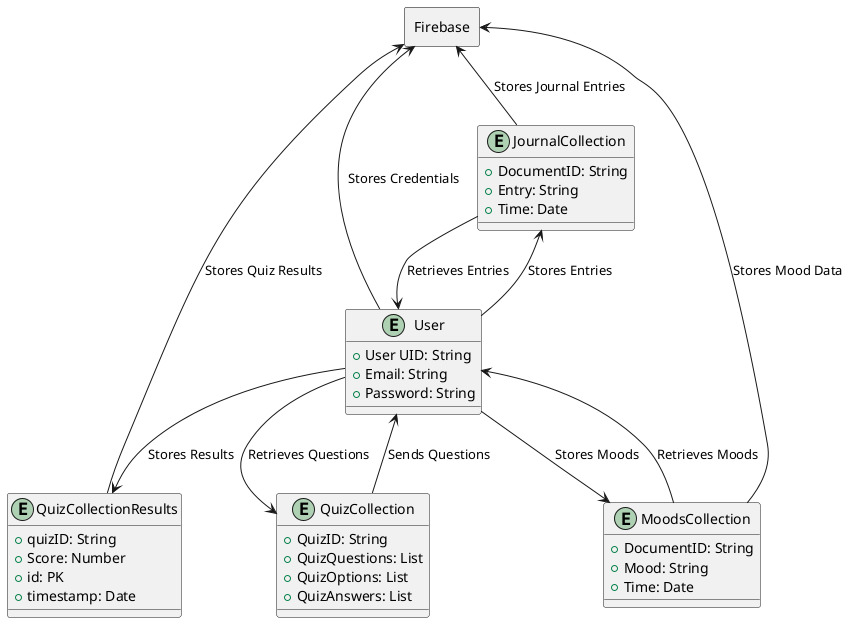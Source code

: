 @startuml

' Define the skin parameters for better visualization
skinparam rectangle {
  StrokeColor Black
  BorderColor Black
}

' Entities
entity User {
  + User UID: String
  + Email: String
  + Password: String
}

entity QuizCollection {
  + QuizID: String
  + QuizQuestions: List
  + QuizOptions: List
  + QuizAnswers: List
}

entity QuizCollectionResults {
  + quizID: String
  + Score: Number
  + id: PK
  + timestamp: Date
}

entity JournalCollection {
  + DocumentID: String
  + Entry: String
  + Time: Date
}

entity MoodsCollection {
  + DocumentID: String
  + Mood: String
  + Time: Date
}

' Firebase database mockup
rectangle Firebase {
  ' Placeholder to represent Firebase
}

' Data flows
User --> Firebase : Stores Credentials
User --> QuizCollection : Retrieves Questions
QuizCollection --> User : Sends Questions
User --> QuizCollectionResults : Stores Results
User --> JournalCollection : Stores Entries
JournalCollection --> User : Retrieves Entries
User --> MoodsCollection : Stores Moods
MoodsCollection --> User : Retrieves Moods

' Showing data storage in Firebase
Firebase <-- QuizCollectionResults : Stores Quiz Results
Firebase <-- JournalCollection : Stores Journal Entries
Firebase <-- MoodsCollection : Stores Mood Data

@enduml

